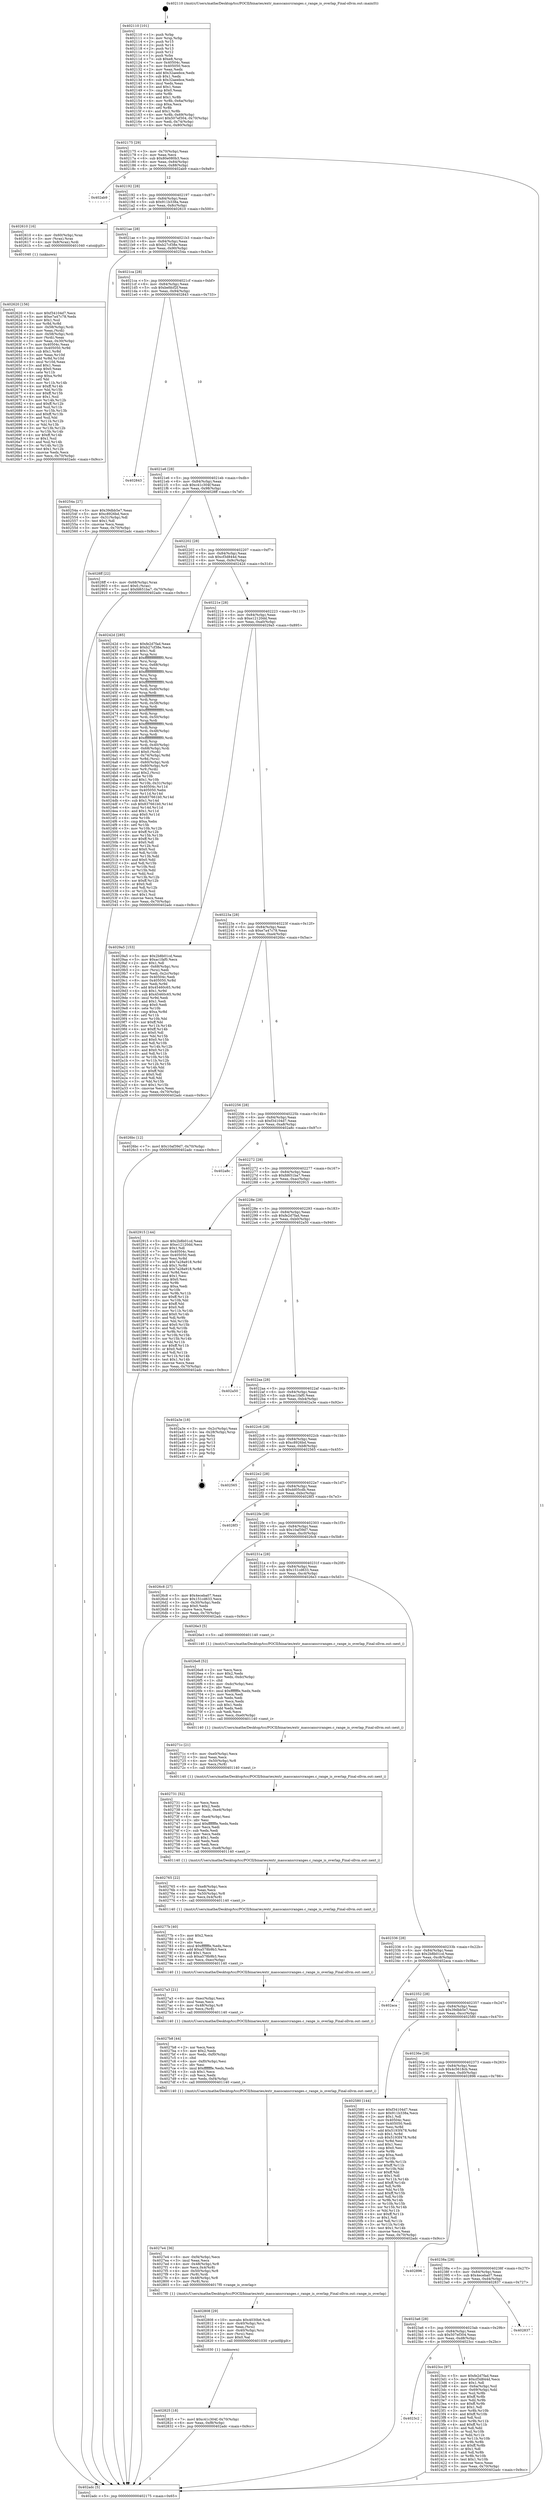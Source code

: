 digraph "0x402110" {
  label = "0x402110 (/mnt/c/Users/mathe/Desktop/tcc/POCII/binaries/extr_masscansrcranges.c_range_is_overlap_Final-ollvm.out::main(0))"
  labelloc = "t"
  node[shape=record]

  Entry [label="",width=0.3,height=0.3,shape=circle,fillcolor=black,style=filled]
  "0x402175" [label="{
     0x402175 [29]\l
     | [instrs]\l
     &nbsp;&nbsp;0x402175 \<+3\>: mov -0x70(%rbp),%eax\l
     &nbsp;&nbsp;0x402178 \<+2\>: mov %eax,%ecx\l
     &nbsp;&nbsp;0x40217a \<+6\>: sub $0x80e080b3,%ecx\l
     &nbsp;&nbsp;0x402180 \<+6\>: mov %eax,-0x84(%rbp)\l
     &nbsp;&nbsp;0x402186 \<+6\>: mov %ecx,-0x88(%rbp)\l
     &nbsp;&nbsp;0x40218c \<+6\>: je 0000000000402ab9 \<main+0x9a9\>\l
  }"]
  "0x402ab9" [label="{
     0x402ab9\l
  }", style=dashed]
  "0x402192" [label="{
     0x402192 [28]\l
     | [instrs]\l
     &nbsp;&nbsp;0x402192 \<+5\>: jmp 0000000000402197 \<main+0x87\>\l
     &nbsp;&nbsp;0x402197 \<+6\>: mov -0x84(%rbp),%eax\l
     &nbsp;&nbsp;0x40219d \<+5\>: sub $0x911b338a,%eax\l
     &nbsp;&nbsp;0x4021a2 \<+6\>: mov %eax,-0x8c(%rbp)\l
     &nbsp;&nbsp;0x4021a8 \<+6\>: je 0000000000402610 \<main+0x500\>\l
  }"]
  Exit [label="",width=0.3,height=0.3,shape=circle,fillcolor=black,style=filled,peripheries=2]
  "0x402610" [label="{
     0x402610 [16]\l
     | [instrs]\l
     &nbsp;&nbsp;0x402610 \<+4\>: mov -0x60(%rbp),%rax\l
     &nbsp;&nbsp;0x402614 \<+3\>: mov (%rax),%rax\l
     &nbsp;&nbsp;0x402617 \<+4\>: mov 0x8(%rax),%rdi\l
     &nbsp;&nbsp;0x40261b \<+5\>: call 0000000000401040 \<atoi@plt\>\l
     | [calls]\l
     &nbsp;&nbsp;0x401040 \{1\} (unknown)\l
  }"]
  "0x4021ae" [label="{
     0x4021ae [28]\l
     | [instrs]\l
     &nbsp;&nbsp;0x4021ae \<+5\>: jmp 00000000004021b3 \<main+0xa3\>\l
     &nbsp;&nbsp;0x4021b3 \<+6\>: mov -0x84(%rbp),%eax\l
     &nbsp;&nbsp;0x4021b9 \<+5\>: sub $0xb27cf38e,%eax\l
     &nbsp;&nbsp;0x4021be \<+6\>: mov %eax,-0x90(%rbp)\l
     &nbsp;&nbsp;0x4021c4 \<+6\>: je 000000000040254a \<main+0x43a\>\l
  }"]
  "0x402825" [label="{
     0x402825 [18]\l
     | [instrs]\l
     &nbsp;&nbsp;0x402825 \<+7\>: movl $0xc41c304f,-0x70(%rbp)\l
     &nbsp;&nbsp;0x40282c \<+6\>: mov %eax,-0xf8(%rbp)\l
     &nbsp;&nbsp;0x402832 \<+5\>: jmp 0000000000402adc \<main+0x9cc\>\l
  }"]
  "0x40254a" [label="{
     0x40254a [27]\l
     | [instrs]\l
     &nbsp;&nbsp;0x40254a \<+5\>: mov $0x39dbb5e7,%eax\l
     &nbsp;&nbsp;0x40254f \<+5\>: mov $0xc8926bd,%ecx\l
     &nbsp;&nbsp;0x402554 \<+3\>: mov -0x31(%rbp),%dl\l
     &nbsp;&nbsp;0x402557 \<+3\>: test $0x1,%dl\l
     &nbsp;&nbsp;0x40255a \<+3\>: cmovne %ecx,%eax\l
     &nbsp;&nbsp;0x40255d \<+3\>: mov %eax,-0x70(%rbp)\l
     &nbsp;&nbsp;0x402560 \<+5\>: jmp 0000000000402adc \<main+0x9cc\>\l
  }"]
  "0x4021ca" [label="{
     0x4021ca [28]\l
     | [instrs]\l
     &nbsp;&nbsp;0x4021ca \<+5\>: jmp 00000000004021cf \<main+0xbf\>\l
     &nbsp;&nbsp;0x4021cf \<+6\>: mov -0x84(%rbp),%eax\l
     &nbsp;&nbsp;0x4021d5 \<+5\>: sub $0xbefdcf2f,%eax\l
     &nbsp;&nbsp;0x4021da \<+6\>: mov %eax,-0x94(%rbp)\l
     &nbsp;&nbsp;0x4021e0 \<+6\>: je 0000000000402843 \<main+0x733\>\l
  }"]
  "0x402808" [label="{
     0x402808 [29]\l
     | [instrs]\l
     &nbsp;&nbsp;0x402808 \<+10\>: movabs $0x4030b6,%rdi\l
     &nbsp;&nbsp;0x402812 \<+4\>: mov -0x40(%rbp),%rsi\l
     &nbsp;&nbsp;0x402816 \<+2\>: mov %eax,(%rsi)\l
     &nbsp;&nbsp;0x402818 \<+4\>: mov -0x40(%rbp),%rsi\l
     &nbsp;&nbsp;0x40281c \<+2\>: mov (%rsi),%esi\l
     &nbsp;&nbsp;0x40281e \<+2\>: mov $0x0,%al\l
     &nbsp;&nbsp;0x402820 \<+5\>: call 0000000000401030 \<printf@plt\>\l
     | [calls]\l
     &nbsp;&nbsp;0x401030 \{1\} (unknown)\l
  }"]
  "0x402843" [label="{
     0x402843\l
  }", style=dashed]
  "0x4021e6" [label="{
     0x4021e6 [28]\l
     | [instrs]\l
     &nbsp;&nbsp;0x4021e6 \<+5\>: jmp 00000000004021eb \<main+0xdb\>\l
     &nbsp;&nbsp;0x4021eb \<+6\>: mov -0x84(%rbp),%eax\l
     &nbsp;&nbsp;0x4021f1 \<+5\>: sub $0xc41c304f,%eax\l
     &nbsp;&nbsp;0x4021f6 \<+6\>: mov %eax,-0x98(%rbp)\l
     &nbsp;&nbsp;0x4021fc \<+6\>: je 00000000004028ff \<main+0x7ef\>\l
  }"]
  "0x4027e4" [label="{
     0x4027e4 [36]\l
     | [instrs]\l
     &nbsp;&nbsp;0x4027e4 \<+6\>: mov -0xf4(%rbp),%ecx\l
     &nbsp;&nbsp;0x4027ea \<+3\>: imul %eax,%ecx\l
     &nbsp;&nbsp;0x4027ed \<+4\>: mov -0x48(%rbp),%r8\l
     &nbsp;&nbsp;0x4027f1 \<+4\>: mov %ecx,0x4(%r8)\l
     &nbsp;&nbsp;0x4027f5 \<+4\>: mov -0x50(%rbp),%r8\l
     &nbsp;&nbsp;0x4027f9 \<+3\>: mov (%r8),%rdi\l
     &nbsp;&nbsp;0x4027fc \<+4\>: mov -0x48(%rbp),%r8\l
     &nbsp;&nbsp;0x402800 \<+3\>: mov (%r8),%rsi\l
     &nbsp;&nbsp;0x402803 \<+5\>: call 00000000004017f0 \<range_is_overlap\>\l
     | [calls]\l
     &nbsp;&nbsp;0x4017f0 \{1\} (/mnt/c/Users/mathe/Desktop/tcc/POCII/binaries/extr_masscansrcranges.c_range_is_overlap_Final-ollvm.out::range_is_overlap)\l
  }"]
  "0x4028ff" [label="{
     0x4028ff [22]\l
     | [instrs]\l
     &nbsp;&nbsp;0x4028ff \<+4\>: mov -0x68(%rbp),%rax\l
     &nbsp;&nbsp;0x402903 \<+6\>: movl $0x0,(%rax)\l
     &nbsp;&nbsp;0x402909 \<+7\>: movl $0xfd651ba7,-0x70(%rbp)\l
     &nbsp;&nbsp;0x402910 \<+5\>: jmp 0000000000402adc \<main+0x9cc\>\l
  }"]
  "0x402202" [label="{
     0x402202 [28]\l
     | [instrs]\l
     &nbsp;&nbsp;0x402202 \<+5\>: jmp 0000000000402207 \<main+0xf7\>\l
     &nbsp;&nbsp;0x402207 \<+6\>: mov -0x84(%rbp),%eax\l
     &nbsp;&nbsp;0x40220d \<+5\>: sub $0xcf3d844d,%eax\l
     &nbsp;&nbsp;0x402212 \<+6\>: mov %eax,-0x9c(%rbp)\l
     &nbsp;&nbsp;0x402218 \<+6\>: je 000000000040242d \<main+0x31d\>\l
  }"]
  "0x4027b8" [label="{
     0x4027b8 [44]\l
     | [instrs]\l
     &nbsp;&nbsp;0x4027b8 \<+2\>: xor %ecx,%ecx\l
     &nbsp;&nbsp;0x4027ba \<+5\>: mov $0x2,%edx\l
     &nbsp;&nbsp;0x4027bf \<+6\>: mov %edx,-0xf0(%rbp)\l
     &nbsp;&nbsp;0x4027c5 \<+1\>: cltd\l
     &nbsp;&nbsp;0x4027c6 \<+6\>: mov -0xf0(%rbp),%esi\l
     &nbsp;&nbsp;0x4027cc \<+2\>: idiv %esi\l
     &nbsp;&nbsp;0x4027ce \<+6\>: imul $0xfffffffe,%edx,%edx\l
     &nbsp;&nbsp;0x4027d4 \<+3\>: sub $0x1,%ecx\l
     &nbsp;&nbsp;0x4027d7 \<+2\>: sub %ecx,%edx\l
     &nbsp;&nbsp;0x4027d9 \<+6\>: mov %edx,-0xf4(%rbp)\l
     &nbsp;&nbsp;0x4027df \<+5\>: call 0000000000401140 \<next_i\>\l
     | [calls]\l
     &nbsp;&nbsp;0x401140 \{1\} (/mnt/c/Users/mathe/Desktop/tcc/POCII/binaries/extr_masscansrcranges.c_range_is_overlap_Final-ollvm.out::next_i)\l
  }"]
  "0x40242d" [label="{
     0x40242d [285]\l
     | [instrs]\l
     &nbsp;&nbsp;0x40242d \<+5\>: mov $0xfe2d7fad,%eax\l
     &nbsp;&nbsp;0x402432 \<+5\>: mov $0xb27cf38e,%ecx\l
     &nbsp;&nbsp;0x402437 \<+2\>: mov $0x1,%dl\l
     &nbsp;&nbsp;0x402439 \<+3\>: mov %rsp,%rsi\l
     &nbsp;&nbsp;0x40243c \<+4\>: add $0xfffffffffffffff0,%rsi\l
     &nbsp;&nbsp;0x402440 \<+3\>: mov %rsi,%rsp\l
     &nbsp;&nbsp;0x402443 \<+4\>: mov %rsi,-0x68(%rbp)\l
     &nbsp;&nbsp;0x402447 \<+3\>: mov %rsp,%rsi\l
     &nbsp;&nbsp;0x40244a \<+4\>: add $0xfffffffffffffff0,%rsi\l
     &nbsp;&nbsp;0x40244e \<+3\>: mov %rsi,%rsp\l
     &nbsp;&nbsp;0x402451 \<+3\>: mov %rsp,%rdi\l
     &nbsp;&nbsp;0x402454 \<+4\>: add $0xfffffffffffffff0,%rdi\l
     &nbsp;&nbsp;0x402458 \<+3\>: mov %rdi,%rsp\l
     &nbsp;&nbsp;0x40245b \<+4\>: mov %rdi,-0x60(%rbp)\l
     &nbsp;&nbsp;0x40245f \<+3\>: mov %rsp,%rdi\l
     &nbsp;&nbsp;0x402462 \<+4\>: add $0xfffffffffffffff0,%rdi\l
     &nbsp;&nbsp;0x402466 \<+3\>: mov %rdi,%rsp\l
     &nbsp;&nbsp;0x402469 \<+4\>: mov %rdi,-0x58(%rbp)\l
     &nbsp;&nbsp;0x40246d \<+3\>: mov %rsp,%rdi\l
     &nbsp;&nbsp;0x402470 \<+4\>: add $0xfffffffffffffff0,%rdi\l
     &nbsp;&nbsp;0x402474 \<+3\>: mov %rdi,%rsp\l
     &nbsp;&nbsp;0x402477 \<+4\>: mov %rdi,-0x50(%rbp)\l
     &nbsp;&nbsp;0x40247b \<+3\>: mov %rsp,%rdi\l
     &nbsp;&nbsp;0x40247e \<+4\>: add $0xfffffffffffffff0,%rdi\l
     &nbsp;&nbsp;0x402482 \<+3\>: mov %rdi,%rsp\l
     &nbsp;&nbsp;0x402485 \<+4\>: mov %rdi,-0x48(%rbp)\l
     &nbsp;&nbsp;0x402489 \<+3\>: mov %rsp,%rdi\l
     &nbsp;&nbsp;0x40248c \<+4\>: add $0xfffffffffffffff0,%rdi\l
     &nbsp;&nbsp;0x402490 \<+3\>: mov %rdi,%rsp\l
     &nbsp;&nbsp;0x402493 \<+4\>: mov %rdi,-0x40(%rbp)\l
     &nbsp;&nbsp;0x402497 \<+4\>: mov -0x68(%rbp),%rdi\l
     &nbsp;&nbsp;0x40249b \<+6\>: movl $0x0,(%rdi)\l
     &nbsp;&nbsp;0x4024a1 \<+4\>: mov -0x74(%rbp),%r8d\l
     &nbsp;&nbsp;0x4024a5 \<+3\>: mov %r8d,(%rsi)\l
     &nbsp;&nbsp;0x4024a8 \<+4\>: mov -0x60(%rbp),%rdi\l
     &nbsp;&nbsp;0x4024ac \<+4\>: mov -0x80(%rbp),%r9\l
     &nbsp;&nbsp;0x4024b0 \<+3\>: mov %r9,(%rdi)\l
     &nbsp;&nbsp;0x4024b3 \<+3\>: cmpl $0x2,(%rsi)\l
     &nbsp;&nbsp;0x4024b6 \<+4\>: setne %r10b\l
     &nbsp;&nbsp;0x4024ba \<+4\>: and $0x1,%r10b\l
     &nbsp;&nbsp;0x4024be \<+4\>: mov %r10b,-0x31(%rbp)\l
     &nbsp;&nbsp;0x4024c2 \<+8\>: mov 0x40504c,%r11d\l
     &nbsp;&nbsp;0x4024ca \<+7\>: mov 0x405050,%ebx\l
     &nbsp;&nbsp;0x4024d1 \<+3\>: mov %r11d,%r14d\l
     &nbsp;&nbsp;0x4024d4 \<+7\>: add $0x837661b0,%r14d\l
     &nbsp;&nbsp;0x4024db \<+4\>: sub $0x1,%r14d\l
     &nbsp;&nbsp;0x4024df \<+7\>: sub $0x837661b0,%r14d\l
     &nbsp;&nbsp;0x4024e6 \<+4\>: imul %r14d,%r11d\l
     &nbsp;&nbsp;0x4024ea \<+4\>: and $0x1,%r11d\l
     &nbsp;&nbsp;0x4024ee \<+4\>: cmp $0x0,%r11d\l
     &nbsp;&nbsp;0x4024f2 \<+4\>: sete %r10b\l
     &nbsp;&nbsp;0x4024f6 \<+3\>: cmp $0xa,%ebx\l
     &nbsp;&nbsp;0x4024f9 \<+4\>: setl %r15b\l
     &nbsp;&nbsp;0x4024fd \<+3\>: mov %r10b,%r12b\l
     &nbsp;&nbsp;0x402500 \<+4\>: xor $0xff,%r12b\l
     &nbsp;&nbsp;0x402504 \<+3\>: mov %r15b,%r13b\l
     &nbsp;&nbsp;0x402507 \<+4\>: xor $0xff,%r13b\l
     &nbsp;&nbsp;0x40250b \<+3\>: xor $0x0,%dl\l
     &nbsp;&nbsp;0x40250e \<+3\>: mov %r12b,%sil\l
     &nbsp;&nbsp;0x402511 \<+4\>: and $0x0,%sil\l
     &nbsp;&nbsp;0x402515 \<+3\>: and %dl,%r10b\l
     &nbsp;&nbsp;0x402518 \<+3\>: mov %r13b,%dil\l
     &nbsp;&nbsp;0x40251b \<+4\>: and $0x0,%dil\l
     &nbsp;&nbsp;0x40251f \<+3\>: and %dl,%r15b\l
     &nbsp;&nbsp;0x402522 \<+3\>: or %r10b,%sil\l
     &nbsp;&nbsp;0x402525 \<+3\>: or %r15b,%dil\l
     &nbsp;&nbsp;0x402528 \<+3\>: xor %dil,%sil\l
     &nbsp;&nbsp;0x40252b \<+3\>: or %r13b,%r12b\l
     &nbsp;&nbsp;0x40252e \<+4\>: xor $0xff,%r12b\l
     &nbsp;&nbsp;0x402532 \<+3\>: or $0x0,%dl\l
     &nbsp;&nbsp;0x402535 \<+3\>: and %dl,%r12b\l
     &nbsp;&nbsp;0x402538 \<+3\>: or %r12b,%sil\l
     &nbsp;&nbsp;0x40253b \<+4\>: test $0x1,%sil\l
     &nbsp;&nbsp;0x40253f \<+3\>: cmovne %ecx,%eax\l
     &nbsp;&nbsp;0x402542 \<+3\>: mov %eax,-0x70(%rbp)\l
     &nbsp;&nbsp;0x402545 \<+5\>: jmp 0000000000402adc \<main+0x9cc\>\l
  }"]
  "0x40221e" [label="{
     0x40221e [28]\l
     | [instrs]\l
     &nbsp;&nbsp;0x40221e \<+5\>: jmp 0000000000402223 \<main+0x113\>\l
     &nbsp;&nbsp;0x402223 \<+6\>: mov -0x84(%rbp),%eax\l
     &nbsp;&nbsp;0x402229 \<+5\>: sub $0xe12120dd,%eax\l
     &nbsp;&nbsp;0x40222e \<+6\>: mov %eax,-0xa0(%rbp)\l
     &nbsp;&nbsp;0x402234 \<+6\>: je 00000000004029a5 \<main+0x895\>\l
  }"]
  "0x4027a3" [label="{
     0x4027a3 [21]\l
     | [instrs]\l
     &nbsp;&nbsp;0x4027a3 \<+6\>: mov -0xec(%rbp),%ecx\l
     &nbsp;&nbsp;0x4027a9 \<+3\>: imul %eax,%ecx\l
     &nbsp;&nbsp;0x4027ac \<+4\>: mov -0x48(%rbp),%r8\l
     &nbsp;&nbsp;0x4027b0 \<+3\>: mov %ecx,(%r8)\l
     &nbsp;&nbsp;0x4027b3 \<+5\>: call 0000000000401140 \<next_i\>\l
     | [calls]\l
     &nbsp;&nbsp;0x401140 \{1\} (/mnt/c/Users/mathe/Desktop/tcc/POCII/binaries/extr_masscansrcranges.c_range_is_overlap_Final-ollvm.out::next_i)\l
  }"]
  "0x4029a5" [label="{
     0x4029a5 [153]\l
     | [instrs]\l
     &nbsp;&nbsp;0x4029a5 \<+5\>: mov $0x2b8b01cd,%eax\l
     &nbsp;&nbsp;0x4029aa \<+5\>: mov $0xac1faf0,%ecx\l
     &nbsp;&nbsp;0x4029af \<+2\>: mov $0x1,%dl\l
     &nbsp;&nbsp;0x4029b1 \<+4\>: mov -0x68(%rbp),%rsi\l
     &nbsp;&nbsp;0x4029b5 \<+2\>: mov (%rsi),%edi\l
     &nbsp;&nbsp;0x4029b7 \<+3\>: mov %edi,-0x2c(%rbp)\l
     &nbsp;&nbsp;0x4029ba \<+7\>: mov 0x40504c,%edi\l
     &nbsp;&nbsp;0x4029c1 \<+8\>: mov 0x405050,%r8d\l
     &nbsp;&nbsp;0x4029c9 \<+3\>: mov %edi,%r9d\l
     &nbsp;&nbsp;0x4029cc \<+7\>: add $0x45460c65,%r9d\l
     &nbsp;&nbsp;0x4029d3 \<+4\>: sub $0x1,%r9d\l
     &nbsp;&nbsp;0x4029d7 \<+7\>: sub $0x45460c65,%r9d\l
     &nbsp;&nbsp;0x4029de \<+4\>: imul %r9d,%edi\l
     &nbsp;&nbsp;0x4029e2 \<+3\>: and $0x1,%edi\l
     &nbsp;&nbsp;0x4029e5 \<+3\>: cmp $0x0,%edi\l
     &nbsp;&nbsp;0x4029e8 \<+4\>: sete %r10b\l
     &nbsp;&nbsp;0x4029ec \<+4\>: cmp $0xa,%r8d\l
     &nbsp;&nbsp;0x4029f0 \<+4\>: setl %r11b\l
     &nbsp;&nbsp;0x4029f4 \<+3\>: mov %r10b,%bl\l
     &nbsp;&nbsp;0x4029f7 \<+3\>: xor $0xff,%bl\l
     &nbsp;&nbsp;0x4029fa \<+3\>: mov %r11b,%r14b\l
     &nbsp;&nbsp;0x4029fd \<+4\>: xor $0xff,%r14b\l
     &nbsp;&nbsp;0x402a01 \<+3\>: xor $0x0,%dl\l
     &nbsp;&nbsp;0x402a04 \<+3\>: mov %bl,%r15b\l
     &nbsp;&nbsp;0x402a07 \<+4\>: and $0x0,%r15b\l
     &nbsp;&nbsp;0x402a0b \<+3\>: and %dl,%r10b\l
     &nbsp;&nbsp;0x402a0e \<+3\>: mov %r14b,%r12b\l
     &nbsp;&nbsp;0x402a11 \<+4\>: and $0x0,%r12b\l
     &nbsp;&nbsp;0x402a15 \<+3\>: and %dl,%r11b\l
     &nbsp;&nbsp;0x402a18 \<+3\>: or %r10b,%r15b\l
     &nbsp;&nbsp;0x402a1b \<+3\>: or %r11b,%r12b\l
     &nbsp;&nbsp;0x402a1e \<+3\>: xor %r12b,%r15b\l
     &nbsp;&nbsp;0x402a21 \<+3\>: or %r14b,%bl\l
     &nbsp;&nbsp;0x402a24 \<+3\>: xor $0xff,%bl\l
     &nbsp;&nbsp;0x402a27 \<+3\>: or $0x0,%dl\l
     &nbsp;&nbsp;0x402a2a \<+2\>: and %dl,%bl\l
     &nbsp;&nbsp;0x402a2c \<+3\>: or %bl,%r15b\l
     &nbsp;&nbsp;0x402a2f \<+4\>: test $0x1,%r15b\l
     &nbsp;&nbsp;0x402a33 \<+3\>: cmovne %ecx,%eax\l
     &nbsp;&nbsp;0x402a36 \<+3\>: mov %eax,-0x70(%rbp)\l
     &nbsp;&nbsp;0x402a39 \<+5\>: jmp 0000000000402adc \<main+0x9cc\>\l
  }"]
  "0x40223a" [label="{
     0x40223a [28]\l
     | [instrs]\l
     &nbsp;&nbsp;0x40223a \<+5\>: jmp 000000000040223f \<main+0x12f\>\l
     &nbsp;&nbsp;0x40223f \<+6\>: mov -0x84(%rbp),%eax\l
     &nbsp;&nbsp;0x402245 \<+5\>: sub $0xe7a47c78,%eax\l
     &nbsp;&nbsp;0x40224a \<+6\>: mov %eax,-0xa4(%rbp)\l
     &nbsp;&nbsp;0x402250 \<+6\>: je 00000000004026bc \<main+0x5ac\>\l
  }"]
  "0x40277b" [label="{
     0x40277b [40]\l
     | [instrs]\l
     &nbsp;&nbsp;0x40277b \<+5\>: mov $0x2,%ecx\l
     &nbsp;&nbsp;0x402780 \<+1\>: cltd\l
     &nbsp;&nbsp;0x402781 \<+2\>: idiv %ecx\l
     &nbsp;&nbsp;0x402783 \<+6\>: imul $0xfffffffe,%edx,%ecx\l
     &nbsp;&nbsp;0x402789 \<+6\>: add $0xa578b9b3,%ecx\l
     &nbsp;&nbsp;0x40278f \<+3\>: add $0x1,%ecx\l
     &nbsp;&nbsp;0x402792 \<+6\>: sub $0xa578b9b3,%ecx\l
     &nbsp;&nbsp;0x402798 \<+6\>: mov %ecx,-0xec(%rbp)\l
     &nbsp;&nbsp;0x40279e \<+5\>: call 0000000000401140 \<next_i\>\l
     | [calls]\l
     &nbsp;&nbsp;0x401140 \{1\} (/mnt/c/Users/mathe/Desktop/tcc/POCII/binaries/extr_masscansrcranges.c_range_is_overlap_Final-ollvm.out::next_i)\l
  }"]
  "0x4026bc" [label="{
     0x4026bc [12]\l
     | [instrs]\l
     &nbsp;&nbsp;0x4026bc \<+7\>: movl $0x10af39d7,-0x70(%rbp)\l
     &nbsp;&nbsp;0x4026c3 \<+5\>: jmp 0000000000402adc \<main+0x9cc\>\l
  }"]
  "0x402256" [label="{
     0x402256 [28]\l
     | [instrs]\l
     &nbsp;&nbsp;0x402256 \<+5\>: jmp 000000000040225b \<main+0x14b\>\l
     &nbsp;&nbsp;0x40225b \<+6\>: mov -0x84(%rbp),%eax\l
     &nbsp;&nbsp;0x402261 \<+5\>: sub $0xf34104d7,%eax\l
     &nbsp;&nbsp;0x402266 \<+6\>: mov %eax,-0xa8(%rbp)\l
     &nbsp;&nbsp;0x40226c \<+6\>: je 0000000000402a8c \<main+0x97c\>\l
  }"]
  "0x402765" [label="{
     0x402765 [22]\l
     | [instrs]\l
     &nbsp;&nbsp;0x402765 \<+6\>: mov -0xe8(%rbp),%ecx\l
     &nbsp;&nbsp;0x40276b \<+3\>: imul %eax,%ecx\l
     &nbsp;&nbsp;0x40276e \<+4\>: mov -0x50(%rbp),%r8\l
     &nbsp;&nbsp;0x402772 \<+4\>: mov %ecx,0x4(%r8)\l
     &nbsp;&nbsp;0x402776 \<+5\>: call 0000000000401140 \<next_i\>\l
     | [calls]\l
     &nbsp;&nbsp;0x401140 \{1\} (/mnt/c/Users/mathe/Desktop/tcc/POCII/binaries/extr_masscansrcranges.c_range_is_overlap_Final-ollvm.out::next_i)\l
  }"]
  "0x402a8c" [label="{
     0x402a8c\l
  }", style=dashed]
  "0x402272" [label="{
     0x402272 [28]\l
     | [instrs]\l
     &nbsp;&nbsp;0x402272 \<+5\>: jmp 0000000000402277 \<main+0x167\>\l
     &nbsp;&nbsp;0x402277 \<+6\>: mov -0x84(%rbp),%eax\l
     &nbsp;&nbsp;0x40227d \<+5\>: sub $0xfd651ba7,%eax\l
     &nbsp;&nbsp;0x402282 \<+6\>: mov %eax,-0xac(%rbp)\l
     &nbsp;&nbsp;0x402288 \<+6\>: je 0000000000402915 \<main+0x805\>\l
  }"]
  "0x402731" [label="{
     0x402731 [52]\l
     | [instrs]\l
     &nbsp;&nbsp;0x402731 \<+2\>: xor %ecx,%ecx\l
     &nbsp;&nbsp;0x402733 \<+5\>: mov $0x2,%edx\l
     &nbsp;&nbsp;0x402738 \<+6\>: mov %edx,-0xe4(%rbp)\l
     &nbsp;&nbsp;0x40273e \<+1\>: cltd\l
     &nbsp;&nbsp;0x40273f \<+6\>: mov -0xe4(%rbp),%esi\l
     &nbsp;&nbsp;0x402745 \<+2\>: idiv %esi\l
     &nbsp;&nbsp;0x402747 \<+6\>: imul $0xfffffffe,%edx,%edx\l
     &nbsp;&nbsp;0x40274d \<+2\>: mov %ecx,%edi\l
     &nbsp;&nbsp;0x40274f \<+2\>: sub %edx,%edi\l
     &nbsp;&nbsp;0x402751 \<+2\>: mov %ecx,%edx\l
     &nbsp;&nbsp;0x402753 \<+3\>: sub $0x1,%edx\l
     &nbsp;&nbsp;0x402756 \<+2\>: add %edx,%edi\l
     &nbsp;&nbsp;0x402758 \<+2\>: sub %edi,%ecx\l
     &nbsp;&nbsp;0x40275a \<+6\>: mov %ecx,-0xe8(%rbp)\l
     &nbsp;&nbsp;0x402760 \<+5\>: call 0000000000401140 \<next_i\>\l
     | [calls]\l
     &nbsp;&nbsp;0x401140 \{1\} (/mnt/c/Users/mathe/Desktop/tcc/POCII/binaries/extr_masscansrcranges.c_range_is_overlap_Final-ollvm.out::next_i)\l
  }"]
  "0x402915" [label="{
     0x402915 [144]\l
     | [instrs]\l
     &nbsp;&nbsp;0x402915 \<+5\>: mov $0x2b8b01cd,%eax\l
     &nbsp;&nbsp;0x40291a \<+5\>: mov $0xe12120dd,%ecx\l
     &nbsp;&nbsp;0x40291f \<+2\>: mov $0x1,%dl\l
     &nbsp;&nbsp;0x402921 \<+7\>: mov 0x40504c,%esi\l
     &nbsp;&nbsp;0x402928 \<+7\>: mov 0x405050,%edi\l
     &nbsp;&nbsp;0x40292f \<+3\>: mov %esi,%r8d\l
     &nbsp;&nbsp;0x402932 \<+7\>: add $0x7a28a918,%r8d\l
     &nbsp;&nbsp;0x402939 \<+4\>: sub $0x1,%r8d\l
     &nbsp;&nbsp;0x40293d \<+7\>: sub $0x7a28a918,%r8d\l
     &nbsp;&nbsp;0x402944 \<+4\>: imul %r8d,%esi\l
     &nbsp;&nbsp;0x402948 \<+3\>: and $0x1,%esi\l
     &nbsp;&nbsp;0x40294b \<+3\>: cmp $0x0,%esi\l
     &nbsp;&nbsp;0x40294e \<+4\>: sete %r9b\l
     &nbsp;&nbsp;0x402952 \<+3\>: cmp $0xa,%edi\l
     &nbsp;&nbsp;0x402955 \<+4\>: setl %r10b\l
     &nbsp;&nbsp;0x402959 \<+3\>: mov %r9b,%r11b\l
     &nbsp;&nbsp;0x40295c \<+4\>: xor $0xff,%r11b\l
     &nbsp;&nbsp;0x402960 \<+3\>: mov %r10b,%bl\l
     &nbsp;&nbsp;0x402963 \<+3\>: xor $0xff,%bl\l
     &nbsp;&nbsp;0x402966 \<+3\>: xor $0x0,%dl\l
     &nbsp;&nbsp;0x402969 \<+3\>: mov %r11b,%r14b\l
     &nbsp;&nbsp;0x40296c \<+4\>: and $0x0,%r14b\l
     &nbsp;&nbsp;0x402970 \<+3\>: and %dl,%r9b\l
     &nbsp;&nbsp;0x402973 \<+3\>: mov %bl,%r15b\l
     &nbsp;&nbsp;0x402976 \<+4\>: and $0x0,%r15b\l
     &nbsp;&nbsp;0x40297a \<+3\>: and %dl,%r10b\l
     &nbsp;&nbsp;0x40297d \<+3\>: or %r9b,%r14b\l
     &nbsp;&nbsp;0x402980 \<+3\>: or %r10b,%r15b\l
     &nbsp;&nbsp;0x402983 \<+3\>: xor %r15b,%r14b\l
     &nbsp;&nbsp;0x402986 \<+3\>: or %bl,%r11b\l
     &nbsp;&nbsp;0x402989 \<+4\>: xor $0xff,%r11b\l
     &nbsp;&nbsp;0x40298d \<+3\>: or $0x0,%dl\l
     &nbsp;&nbsp;0x402990 \<+3\>: and %dl,%r11b\l
     &nbsp;&nbsp;0x402993 \<+3\>: or %r11b,%r14b\l
     &nbsp;&nbsp;0x402996 \<+4\>: test $0x1,%r14b\l
     &nbsp;&nbsp;0x40299a \<+3\>: cmovne %ecx,%eax\l
     &nbsp;&nbsp;0x40299d \<+3\>: mov %eax,-0x70(%rbp)\l
     &nbsp;&nbsp;0x4029a0 \<+5\>: jmp 0000000000402adc \<main+0x9cc\>\l
  }"]
  "0x40228e" [label="{
     0x40228e [28]\l
     | [instrs]\l
     &nbsp;&nbsp;0x40228e \<+5\>: jmp 0000000000402293 \<main+0x183\>\l
     &nbsp;&nbsp;0x402293 \<+6\>: mov -0x84(%rbp),%eax\l
     &nbsp;&nbsp;0x402299 \<+5\>: sub $0xfe2d7fad,%eax\l
     &nbsp;&nbsp;0x40229e \<+6\>: mov %eax,-0xb0(%rbp)\l
     &nbsp;&nbsp;0x4022a4 \<+6\>: je 0000000000402a50 \<main+0x940\>\l
  }"]
  "0x40271c" [label="{
     0x40271c [21]\l
     | [instrs]\l
     &nbsp;&nbsp;0x40271c \<+6\>: mov -0xe0(%rbp),%ecx\l
     &nbsp;&nbsp;0x402722 \<+3\>: imul %eax,%ecx\l
     &nbsp;&nbsp;0x402725 \<+4\>: mov -0x50(%rbp),%r8\l
     &nbsp;&nbsp;0x402729 \<+3\>: mov %ecx,(%r8)\l
     &nbsp;&nbsp;0x40272c \<+5\>: call 0000000000401140 \<next_i\>\l
     | [calls]\l
     &nbsp;&nbsp;0x401140 \{1\} (/mnt/c/Users/mathe/Desktop/tcc/POCII/binaries/extr_masscansrcranges.c_range_is_overlap_Final-ollvm.out::next_i)\l
  }"]
  "0x402a50" [label="{
     0x402a50\l
  }", style=dashed]
  "0x4022aa" [label="{
     0x4022aa [28]\l
     | [instrs]\l
     &nbsp;&nbsp;0x4022aa \<+5\>: jmp 00000000004022af \<main+0x19f\>\l
     &nbsp;&nbsp;0x4022af \<+6\>: mov -0x84(%rbp),%eax\l
     &nbsp;&nbsp;0x4022b5 \<+5\>: sub $0xac1faf0,%eax\l
     &nbsp;&nbsp;0x4022ba \<+6\>: mov %eax,-0xb4(%rbp)\l
     &nbsp;&nbsp;0x4022c0 \<+6\>: je 0000000000402a3e \<main+0x92e\>\l
  }"]
  "0x4026e8" [label="{
     0x4026e8 [52]\l
     | [instrs]\l
     &nbsp;&nbsp;0x4026e8 \<+2\>: xor %ecx,%ecx\l
     &nbsp;&nbsp;0x4026ea \<+5\>: mov $0x2,%edx\l
     &nbsp;&nbsp;0x4026ef \<+6\>: mov %edx,-0xdc(%rbp)\l
     &nbsp;&nbsp;0x4026f5 \<+1\>: cltd\l
     &nbsp;&nbsp;0x4026f6 \<+6\>: mov -0xdc(%rbp),%esi\l
     &nbsp;&nbsp;0x4026fc \<+2\>: idiv %esi\l
     &nbsp;&nbsp;0x4026fe \<+6\>: imul $0xfffffffe,%edx,%edx\l
     &nbsp;&nbsp;0x402704 \<+2\>: mov %ecx,%edi\l
     &nbsp;&nbsp;0x402706 \<+2\>: sub %edx,%edi\l
     &nbsp;&nbsp;0x402708 \<+2\>: mov %ecx,%edx\l
     &nbsp;&nbsp;0x40270a \<+3\>: sub $0x1,%edx\l
     &nbsp;&nbsp;0x40270d \<+2\>: add %edx,%edi\l
     &nbsp;&nbsp;0x40270f \<+2\>: sub %edi,%ecx\l
     &nbsp;&nbsp;0x402711 \<+6\>: mov %ecx,-0xe0(%rbp)\l
     &nbsp;&nbsp;0x402717 \<+5\>: call 0000000000401140 \<next_i\>\l
     | [calls]\l
     &nbsp;&nbsp;0x401140 \{1\} (/mnt/c/Users/mathe/Desktop/tcc/POCII/binaries/extr_masscansrcranges.c_range_is_overlap_Final-ollvm.out::next_i)\l
  }"]
  "0x402a3e" [label="{
     0x402a3e [18]\l
     | [instrs]\l
     &nbsp;&nbsp;0x402a3e \<+3\>: mov -0x2c(%rbp),%eax\l
     &nbsp;&nbsp;0x402a41 \<+4\>: lea -0x28(%rbp),%rsp\l
     &nbsp;&nbsp;0x402a45 \<+1\>: pop %rbx\l
     &nbsp;&nbsp;0x402a46 \<+2\>: pop %r12\l
     &nbsp;&nbsp;0x402a48 \<+2\>: pop %r13\l
     &nbsp;&nbsp;0x402a4a \<+2\>: pop %r14\l
     &nbsp;&nbsp;0x402a4c \<+2\>: pop %r15\l
     &nbsp;&nbsp;0x402a4e \<+1\>: pop %rbp\l
     &nbsp;&nbsp;0x402a4f \<+1\>: ret\l
  }"]
  "0x4022c6" [label="{
     0x4022c6 [28]\l
     | [instrs]\l
     &nbsp;&nbsp;0x4022c6 \<+5\>: jmp 00000000004022cb \<main+0x1bb\>\l
     &nbsp;&nbsp;0x4022cb \<+6\>: mov -0x84(%rbp),%eax\l
     &nbsp;&nbsp;0x4022d1 \<+5\>: sub $0xc8926bd,%eax\l
     &nbsp;&nbsp;0x4022d6 \<+6\>: mov %eax,-0xb8(%rbp)\l
     &nbsp;&nbsp;0x4022dc \<+6\>: je 0000000000402565 \<main+0x455\>\l
  }"]
  "0x402620" [label="{
     0x402620 [156]\l
     | [instrs]\l
     &nbsp;&nbsp;0x402620 \<+5\>: mov $0xf34104d7,%ecx\l
     &nbsp;&nbsp;0x402625 \<+5\>: mov $0xe7a47c78,%edx\l
     &nbsp;&nbsp;0x40262a \<+3\>: mov $0x1,%sil\l
     &nbsp;&nbsp;0x40262d \<+3\>: xor %r8d,%r8d\l
     &nbsp;&nbsp;0x402630 \<+4\>: mov -0x58(%rbp),%rdi\l
     &nbsp;&nbsp;0x402634 \<+2\>: mov %eax,(%rdi)\l
     &nbsp;&nbsp;0x402636 \<+4\>: mov -0x58(%rbp),%rdi\l
     &nbsp;&nbsp;0x40263a \<+2\>: mov (%rdi),%eax\l
     &nbsp;&nbsp;0x40263c \<+3\>: mov %eax,-0x30(%rbp)\l
     &nbsp;&nbsp;0x40263f \<+7\>: mov 0x40504c,%eax\l
     &nbsp;&nbsp;0x402646 \<+8\>: mov 0x405050,%r9d\l
     &nbsp;&nbsp;0x40264e \<+4\>: sub $0x1,%r8d\l
     &nbsp;&nbsp;0x402652 \<+3\>: mov %eax,%r10d\l
     &nbsp;&nbsp;0x402655 \<+3\>: add %r8d,%r10d\l
     &nbsp;&nbsp;0x402658 \<+4\>: imul %r10d,%eax\l
     &nbsp;&nbsp;0x40265c \<+3\>: and $0x1,%eax\l
     &nbsp;&nbsp;0x40265f \<+3\>: cmp $0x0,%eax\l
     &nbsp;&nbsp;0x402662 \<+4\>: sete %r11b\l
     &nbsp;&nbsp;0x402666 \<+4\>: cmp $0xa,%r9d\l
     &nbsp;&nbsp;0x40266a \<+3\>: setl %bl\l
     &nbsp;&nbsp;0x40266d \<+3\>: mov %r11b,%r14b\l
     &nbsp;&nbsp;0x402670 \<+4\>: xor $0xff,%r14b\l
     &nbsp;&nbsp;0x402674 \<+3\>: mov %bl,%r15b\l
     &nbsp;&nbsp;0x402677 \<+4\>: xor $0xff,%r15b\l
     &nbsp;&nbsp;0x40267b \<+4\>: xor $0x1,%sil\l
     &nbsp;&nbsp;0x40267f \<+3\>: mov %r14b,%r12b\l
     &nbsp;&nbsp;0x402682 \<+4\>: and $0xff,%r12b\l
     &nbsp;&nbsp;0x402686 \<+3\>: and %sil,%r11b\l
     &nbsp;&nbsp;0x402689 \<+3\>: mov %r15b,%r13b\l
     &nbsp;&nbsp;0x40268c \<+4\>: and $0xff,%r13b\l
     &nbsp;&nbsp;0x402690 \<+3\>: and %sil,%bl\l
     &nbsp;&nbsp;0x402693 \<+3\>: or %r11b,%r12b\l
     &nbsp;&nbsp;0x402696 \<+3\>: or %bl,%r13b\l
     &nbsp;&nbsp;0x402699 \<+3\>: xor %r13b,%r12b\l
     &nbsp;&nbsp;0x40269c \<+3\>: or %r15b,%r14b\l
     &nbsp;&nbsp;0x40269f \<+4\>: xor $0xff,%r14b\l
     &nbsp;&nbsp;0x4026a3 \<+4\>: or $0x1,%sil\l
     &nbsp;&nbsp;0x4026a7 \<+3\>: and %sil,%r14b\l
     &nbsp;&nbsp;0x4026aa \<+3\>: or %r14b,%r12b\l
     &nbsp;&nbsp;0x4026ad \<+4\>: test $0x1,%r12b\l
     &nbsp;&nbsp;0x4026b1 \<+3\>: cmovne %edx,%ecx\l
     &nbsp;&nbsp;0x4026b4 \<+3\>: mov %ecx,-0x70(%rbp)\l
     &nbsp;&nbsp;0x4026b7 \<+5\>: jmp 0000000000402adc \<main+0x9cc\>\l
  }"]
  "0x402565" [label="{
     0x402565\l
  }", style=dashed]
  "0x4022e2" [label="{
     0x4022e2 [28]\l
     | [instrs]\l
     &nbsp;&nbsp;0x4022e2 \<+5\>: jmp 00000000004022e7 \<main+0x1d7\>\l
     &nbsp;&nbsp;0x4022e7 \<+6\>: mov -0x84(%rbp),%eax\l
     &nbsp;&nbsp;0x4022ed \<+5\>: sub $0xdd05cdb,%eax\l
     &nbsp;&nbsp;0x4022f2 \<+6\>: mov %eax,-0xbc(%rbp)\l
     &nbsp;&nbsp;0x4022f8 \<+6\>: je 00000000004028f3 \<main+0x7e3\>\l
  }"]
  "0x402110" [label="{
     0x402110 [101]\l
     | [instrs]\l
     &nbsp;&nbsp;0x402110 \<+1\>: push %rbp\l
     &nbsp;&nbsp;0x402111 \<+3\>: mov %rsp,%rbp\l
     &nbsp;&nbsp;0x402114 \<+2\>: push %r15\l
     &nbsp;&nbsp;0x402116 \<+2\>: push %r14\l
     &nbsp;&nbsp;0x402118 \<+2\>: push %r13\l
     &nbsp;&nbsp;0x40211a \<+2\>: push %r12\l
     &nbsp;&nbsp;0x40211c \<+1\>: push %rbx\l
     &nbsp;&nbsp;0x40211d \<+7\>: sub $0xe8,%rsp\l
     &nbsp;&nbsp;0x402124 \<+7\>: mov 0x40504c,%eax\l
     &nbsp;&nbsp;0x40212b \<+7\>: mov 0x405050,%ecx\l
     &nbsp;&nbsp;0x402132 \<+2\>: mov %eax,%edx\l
     &nbsp;&nbsp;0x402134 \<+6\>: add $0x32aeebce,%edx\l
     &nbsp;&nbsp;0x40213a \<+3\>: sub $0x1,%edx\l
     &nbsp;&nbsp;0x40213d \<+6\>: sub $0x32aeebce,%edx\l
     &nbsp;&nbsp;0x402143 \<+3\>: imul %edx,%eax\l
     &nbsp;&nbsp;0x402146 \<+3\>: and $0x1,%eax\l
     &nbsp;&nbsp;0x402149 \<+3\>: cmp $0x0,%eax\l
     &nbsp;&nbsp;0x40214c \<+4\>: sete %r8b\l
     &nbsp;&nbsp;0x402150 \<+4\>: and $0x1,%r8b\l
     &nbsp;&nbsp;0x402154 \<+4\>: mov %r8b,-0x6a(%rbp)\l
     &nbsp;&nbsp;0x402158 \<+3\>: cmp $0xa,%ecx\l
     &nbsp;&nbsp;0x40215b \<+4\>: setl %r8b\l
     &nbsp;&nbsp;0x40215f \<+4\>: and $0x1,%r8b\l
     &nbsp;&nbsp;0x402163 \<+4\>: mov %r8b,-0x69(%rbp)\l
     &nbsp;&nbsp;0x402167 \<+7\>: movl $0x507ef304,-0x70(%rbp)\l
     &nbsp;&nbsp;0x40216e \<+3\>: mov %edi,-0x74(%rbp)\l
     &nbsp;&nbsp;0x402171 \<+4\>: mov %rsi,-0x80(%rbp)\l
  }"]
  "0x4028f3" [label="{
     0x4028f3\l
  }", style=dashed]
  "0x4022fe" [label="{
     0x4022fe [28]\l
     | [instrs]\l
     &nbsp;&nbsp;0x4022fe \<+5\>: jmp 0000000000402303 \<main+0x1f3\>\l
     &nbsp;&nbsp;0x402303 \<+6\>: mov -0x84(%rbp),%eax\l
     &nbsp;&nbsp;0x402309 \<+5\>: sub $0x10af39d7,%eax\l
     &nbsp;&nbsp;0x40230e \<+6\>: mov %eax,-0xc0(%rbp)\l
     &nbsp;&nbsp;0x402314 \<+6\>: je 00000000004026c8 \<main+0x5b8\>\l
  }"]
  "0x402adc" [label="{
     0x402adc [5]\l
     | [instrs]\l
     &nbsp;&nbsp;0x402adc \<+5\>: jmp 0000000000402175 \<main+0x65\>\l
  }"]
  "0x4026c8" [label="{
     0x4026c8 [27]\l
     | [instrs]\l
     &nbsp;&nbsp;0x4026c8 \<+5\>: mov $0x4eceba07,%eax\l
     &nbsp;&nbsp;0x4026cd \<+5\>: mov $0x151cd633,%ecx\l
     &nbsp;&nbsp;0x4026d2 \<+3\>: mov -0x30(%rbp),%edx\l
     &nbsp;&nbsp;0x4026d5 \<+3\>: cmp $0x0,%edx\l
     &nbsp;&nbsp;0x4026d8 \<+3\>: cmove %ecx,%eax\l
     &nbsp;&nbsp;0x4026db \<+3\>: mov %eax,-0x70(%rbp)\l
     &nbsp;&nbsp;0x4026de \<+5\>: jmp 0000000000402adc \<main+0x9cc\>\l
  }"]
  "0x40231a" [label="{
     0x40231a [28]\l
     | [instrs]\l
     &nbsp;&nbsp;0x40231a \<+5\>: jmp 000000000040231f \<main+0x20f\>\l
     &nbsp;&nbsp;0x40231f \<+6\>: mov -0x84(%rbp),%eax\l
     &nbsp;&nbsp;0x402325 \<+5\>: sub $0x151cd633,%eax\l
     &nbsp;&nbsp;0x40232a \<+6\>: mov %eax,-0xc4(%rbp)\l
     &nbsp;&nbsp;0x402330 \<+6\>: je 00000000004026e3 \<main+0x5d3\>\l
  }"]
  "0x4023c2" [label="{
     0x4023c2\l
  }", style=dashed]
  "0x4026e3" [label="{
     0x4026e3 [5]\l
     | [instrs]\l
     &nbsp;&nbsp;0x4026e3 \<+5\>: call 0000000000401140 \<next_i\>\l
     | [calls]\l
     &nbsp;&nbsp;0x401140 \{1\} (/mnt/c/Users/mathe/Desktop/tcc/POCII/binaries/extr_masscansrcranges.c_range_is_overlap_Final-ollvm.out::next_i)\l
  }"]
  "0x402336" [label="{
     0x402336 [28]\l
     | [instrs]\l
     &nbsp;&nbsp;0x402336 \<+5\>: jmp 000000000040233b \<main+0x22b\>\l
     &nbsp;&nbsp;0x40233b \<+6\>: mov -0x84(%rbp),%eax\l
     &nbsp;&nbsp;0x402341 \<+5\>: sub $0x2b8b01cd,%eax\l
     &nbsp;&nbsp;0x402346 \<+6\>: mov %eax,-0xc8(%rbp)\l
     &nbsp;&nbsp;0x40234c \<+6\>: je 0000000000402aca \<main+0x9ba\>\l
  }"]
  "0x4023cc" [label="{
     0x4023cc [97]\l
     | [instrs]\l
     &nbsp;&nbsp;0x4023cc \<+5\>: mov $0xfe2d7fad,%eax\l
     &nbsp;&nbsp;0x4023d1 \<+5\>: mov $0xcf3d844d,%ecx\l
     &nbsp;&nbsp;0x4023d6 \<+2\>: mov $0x1,%dl\l
     &nbsp;&nbsp;0x4023d8 \<+4\>: mov -0x6a(%rbp),%sil\l
     &nbsp;&nbsp;0x4023dc \<+4\>: mov -0x69(%rbp),%dil\l
     &nbsp;&nbsp;0x4023e0 \<+3\>: mov %sil,%r8b\l
     &nbsp;&nbsp;0x4023e3 \<+4\>: xor $0xff,%r8b\l
     &nbsp;&nbsp;0x4023e7 \<+3\>: mov %dil,%r9b\l
     &nbsp;&nbsp;0x4023ea \<+4\>: xor $0xff,%r9b\l
     &nbsp;&nbsp;0x4023ee \<+3\>: xor $0x1,%dl\l
     &nbsp;&nbsp;0x4023f1 \<+3\>: mov %r8b,%r10b\l
     &nbsp;&nbsp;0x4023f4 \<+4\>: and $0xff,%r10b\l
     &nbsp;&nbsp;0x4023f8 \<+3\>: and %dl,%sil\l
     &nbsp;&nbsp;0x4023fb \<+3\>: mov %r9b,%r11b\l
     &nbsp;&nbsp;0x4023fe \<+4\>: and $0xff,%r11b\l
     &nbsp;&nbsp;0x402402 \<+3\>: and %dl,%dil\l
     &nbsp;&nbsp;0x402405 \<+3\>: or %sil,%r10b\l
     &nbsp;&nbsp;0x402408 \<+3\>: or %dil,%r11b\l
     &nbsp;&nbsp;0x40240b \<+3\>: xor %r11b,%r10b\l
     &nbsp;&nbsp;0x40240e \<+3\>: or %r9b,%r8b\l
     &nbsp;&nbsp;0x402411 \<+4\>: xor $0xff,%r8b\l
     &nbsp;&nbsp;0x402415 \<+3\>: or $0x1,%dl\l
     &nbsp;&nbsp;0x402418 \<+3\>: and %dl,%r8b\l
     &nbsp;&nbsp;0x40241b \<+3\>: or %r8b,%r10b\l
     &nbsp;&nbsp;0x40241e \<+4\>: test $0x1,%r10b\l
     &nbsp;&nbsp;0x402422 \<+3\>: cmovne %ecx,%eax\l
     &nbsp;&nbsp;0x402425 \<+3\>: mov %eax,-0x70(%rbp)\l
     &nbsp;&nbsp;0x402428 \<+5\>: jmp 0000000000402adc \<main+0x9cc\>\l
  }"]
  "0x402aca" [label="{
     0x402aca\l
  }", style=dashed]
  "0x402352" [label="{
     0x402352 [28]\l
     | [instrs]\l
     &nbsp;&nbsp;0x402352 \<+5\>: jmp 0000000000402357 \<main+0x247\>\l
     &nbsp;&nbsp;0x402357 \<+6\>: mov -0x84(%rbp),%eax\l
     &nbsp;&nbsp;0x40235d \<+5\>: sub $0x39dbb5e7,%eax\l
     &nbsp;&nbsp;0x402362 \<+6\>: mov %eax,-0xcc(%rbp)\l
     &nbsp;&nbsp;0x402368 \<+6\>: je 0000000000402580 \<main+0x470\>\l
  }"]
  "0x4023a6" [label="{
     0x4023a6 [28]\l
     | [instrs]\l
     &nbsp;&nbsp;0x4023a6 \<+5\>: jmp 00000000004023ab \<main+0x29b\>\l
     &nbsp;&nbsp;0x4023ab \<+6\>: mov -0x84(%rbp),%eax\l
     &nbsp;&nbsp;0x4023b1 \<+5\>: sub $0x507ef304,%eax\l
     &nbsp;&nbsp;0x4023b6 \<+6\>: mov %eax,-0xd8(%rbp)\l
     &nbsp;&nbsp;0x4023bc \<+6\>: je 00000000004023cc \<main+0x2bc\>\l
  }"]
  "0x402580" [label="{
     0x402580 [144]\l
     | [instrs]\l
     &nbsp;&nbsp;0x402580 \<+5\>: mov $0xf34104d7,%eax\l
     &nbsp;&nbsp;0x402585 \<+5\>: mov $0x911b338a,%ecx\l
     &nbsp;&nbsp;0x40258a \<+2\>: mov $0x1,%dl\l
     &nbsp;&nbsp;0x40258c \<+7\>: mov 0x40504c,%esi\l
     &nbsp;&nbsp;0x402593 \<+7\>: mov 0x405050,%edi\l
     &nbsp;&nbsp;0x40259a \<+3\>: mov %esi,%r8d\l
     &nbsp;&nbsp;0x40259d \<+7\>: add $0x5193f478,%r8d\l
     &nbsp;&nbsp;0x4025a4 \<+4\>: sub $0x1,%r8d\l
     &nbsp;&nbsp;0x4025a8 \<+7\>: sub $0x5193f478,%r8d\l
     &nbsp;&nbsp;0x4025af \<+4\>: imul %r8d,%esi\l
     &nbsp;&nbsp;0x4025b3 \<+3\>: and $0x1,%esi\l
     &nbsp;&nbsp;0x4025b6 \<+3\>: cmp $0x0,%esi\l
     &nbsp;&nbsp;0x4025b9 \<+4\>: sete %r9b\l
     &nbsp;&nbsp;0x4025bd \<+3\>: cmp $0xa,%edi\l
     &nbsp;&nbsp;0x4025c0 \<+4\>: setl %r10b\l
     &nbsp;&nbsp;0x4025c4 \<+3\>: mov %r9b,%r11b\l
     &nbsp;&nbsp;0x4025c7 \<+4\>: xor $0xff,%r11b\l
     &nbsp;&nbsp;0x4025cb \<+3\>: mov %r10b,%bl\l
     &nbsp;&nbsp;0x4025ce \<+3\>: xor $0xff,%bl\l
     &nbsp;&nbsp;0x4025d1 \<+3\>: xor $0x1,%dl\l
     &nbsp;&nbsp;0x4025d4 \<+3\>: mov %r11b,%r14b\l
     &nbsp;&nbsp;0x4025d7 \<+4\>: and $0xff,%r14b\l
     &nbsp;&nbsp;0x4025db \<+3\>: and %dl,%r9b\l
     &nbsp;&nbsp;0x4025de \<+3\>: mov %bl,%r15b\l
     &nbsp;&nbsp;0x4025e1 \<+4\>: and $0xff,%r15b\l
     &nbsp;&nbsp;0x4025e5 \<+3\>: and %dl,%r10b\l
     &nbsp;&nbsp;0x4025e8 \<+3\>: or %r9b,%r14b\l
     &nbsp;&nbsp;0x4025eb \<+3\>: or %r10b,%r15b\l
     &nbsp;&nbsp;0x4025ee \<+3\>: xor %r15b,%r14b\l
     &nbsp;&nbsp;0x4025f1 \<+3\>: or %bl,%r11b\l
     &nbsp;&nbsp;0x4025f4 \<+4\>: xor $0xff,%r11b\l
     &nbsp;&nbsp;0x4025f8 \<+3\>: or $0x1,%dl\l
     &nbsp;&nbsp;0x4025fb \<+3\>: and %dl,%r11b\l
     &nbsp;&nbsp;0x4025fe \<+3\>: or %r11b,%r14b\l
     &nbsp;&nbsp;0x402601 \<+4\>: test $0x1,%r14b\l
     &nbsp;&nbsp;0x402605 \<+3\>: cmovne %ecx,%eax\l
     &nbsp;&nbsp;0x402608 \<+3\>: mov %eax,-0x70(%rbp)\l
     &nbsp;&nbsp;0x40260b \<+5\>: jmp 0000000000402adc \<main+0x9cc\>\l
  }"]
  "0x40236e" [label="{
     0x40236e [28]\l
     | [instrs]\l
     &nbsp;&nbsp;0x40236e \<+5\>: jmp 0000000000402373 \<main+0x263\>\l
     &nbsp;&nbsp;0x402373 \<+6\>: mov -0x84(%rbp),%eax\l
     &nbsp;&nbsp;0x402379 \<+5\>: sub $0x4c5618cb,%eax\l
     &nbsp;&nbsp;0x40237e \<+6\>: mov %eax,-0xd0(%rbp)\l
     &nbsp;&nbsp;0x402384 \<+6\>: je 0000000000402896 \<main+0x786\>\l
  }"]
  "0x402837" [label="{
     0x402837\l
  }", style=dashed]
  "0x402896" [label="{
     0x402896\l
  }", style=dashed]
  "0x40238a" [label="{
     0x40238a [28]\l
     | [instrs]\l
     &nbsp;&nbsp;0x40238a \<+5\>: jmp 000000000040238f \<main+0x27f\>\l
     &nbsp;&nbsp;0x40238f \<+6\>: mov -0x84(%rbp),%eax\l
     &nbsp;&nbsp;0x402395 \<+5\>: sub $0x4eceba07,%eax\l
     &nbsp;&nbsp;0x40239a \<+6\>: mov %eax,-0xd4(%rbp)\l
     &nbsp;&nbsp;0x4023a0 \<+6\>: je 0000000000402837 \<main+0x727\>\l
  }"]
  Entry -> "0x402110" [label=" 1"]
  "0x402175" -> "0x402ab9" [label=" 0"]
  "0x402175" -> "0x402192" [label=" 12"]
  "0x402a3e" -> Exit [label=" 1"]
  "0x402192" -> "0x402610" [label=" 1"]
  "0x402192" -> "0x4021ae" [label=" 11"]
  "0x4029a5" -> "0x402adc" [label=" 1"]
  "0x4021ae" -> "0x40254a" [label=" 1"]
  "0x4021ae" -> "0x4021ca" [label=" 10"]
  "0x402915" -> "0x402adc" [label=" 1"]
  "0x4021ca" -> "0x402843" [label=" 0"]
  "0x4021ca" -> "0x4021e6" [label=" 10"]
  "0x4028ff" -> "0x402adc" [label=" 1"]
  "0x4021e6" -> "0x4028ff" [label=" 1"]
  "0x4021e6" -> "0x402202" [label=" 9"]
  "0x402825" -> "0x402adc" [label=" 1"]
  "0x402202" -> "0x40242d" [label=" 1"]
  "0x402202" -> "0x40221e" [label=" 8"]
  "0x402808" -> "0x402825" [label=" 1"]
  "0x40221e" -> "0x4029a5" [label=" 1"]
  "0x40221e" -> "0x40223a" [label=" 7"]
  "0x4027e4" -> "0x402808" [label=" 1"]
  "0x40223a" -> "0x4026bc" [label=" 1"]
  "0x40223a" -> "0x402256" [label=" 6"]
  "0x4027b8" -> "0x4027e4" [label=" 1"]
  "0x402256" -> "0x402a8c" [label=" 0"]
  "0x402256" -> "0x402272" [label=" 6"]
  "0x4027a3" -> "0x4027b8" [label=" 1"]
  "0x402272" -> "0x402915" [label=" 1"]
  "0x402272" -> "0x40228e" [label=" 5"]
  "0x40277b" -> "0x4027a3" [label=" 1"]
  "0x40228e" -> "0x402a50" [label=" 0"]
  "0x40228e" -> "0x4022aa" [label=" 5"]
  "0x402765" -> "0x40277b" [label=" 1"]
  "0x4022aa" -> "0x402a3e" [label=" 1"]
  "0x4022aa" -> "0x4022c6" [label=" 4"]
  "0x402731" -> "0x402765" [label=" 1"]
  "0x4022c6" -> "0x402565" [label=" 0"]
  "0x4022c6" -> "0x4022e2" [label=" 4"]
  "0x40271c" -> "0x402731" [label=" 1"]
  "0x4022e2" -> "0x4028f3" [label=" 0"]
  "0x4022e2" -> "0x4022fe" [label=" 4"]
  "0x4026e3" -> "0x4026e8" [label=" 1"]
  "0x4022fe" -> "0x4026c8" [label=" 1"]
  "0x4022fe" -> "0x40231a" [label=" 3"]
  "0x4026c8" -> "0x402adc" [label=" 1"]
  "0x40231a" -> "0x4026e3" [label=" 1"]
  "0x40231a" -> "0x402336" [label=" 2"]
  "0x4026bc" -> "0x402adc" [label=" 1"]
  "0x402336" -> "0x402aca" [label=" 0"]
  "0x402336" -> "0x402352" [label=" 2"]
  "0x402620" -> "0x402adc" [label=" 1"]
  "0x402352" -> "0x402580" [label=" 1"]
  "0x402352" -> "0x40236e" [label=" 1"]
  "0x402580" -> "0x402adc" [label=" 1"]
  "0x40236e" -> "0x402896" [label=" 0"]
  "0x40236e" -> "0x40238a" [label=" 1"]
  "0x40254a" -> "0x402adc" [label=" 1"]
  "0x40238a" -> "0x402837" [label=" 0"]
  "0x40238a" -> "0x4023a6" [label=" 1"]
  "0x402610" -> "0x402620" [label=" 1"]
  "0x4023a6" -> "0x4023cc" [label=" 1"]
  "0x4023a6" -> "0x4023c2" [label=" 0"]
  "0x4023cc" -> "0x402adc" [label=" 1"]
  "0x402110" -> "0x402175" [label=" 1"]
  "0x402adc" -> "0x402175" [label=" 11"]
  "0x4026e8" -> "0x40271c" [label=" 1"]
  "0x40242d" -> "0x402adc" [label=" 1"]
}
